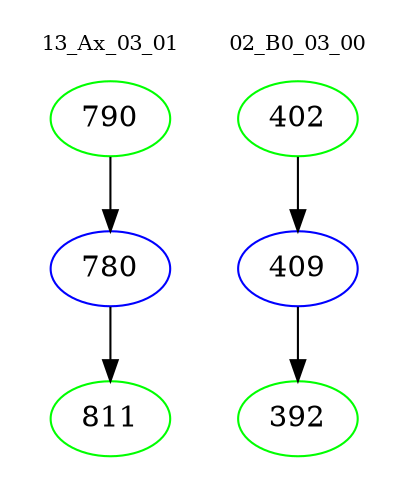 digraph{
subgraph cluster_0 {
color = white
label = "13_Ax_03_01";
fontsize=10;
T0_790 [label="790", color="green"]
T0_790 -> T0_780 [color="black"]
T0_780 [label="780", color="blue"]
T0_780 -> T0_811 [color="black"]
T0_811 [label="811", color="green"]
}
subgraph cluster_1 {
color = white
label = "02_B0_03_00";
fontsize=10;
T1_402 [label="402", color="green"]
T1_402 -> T1_409 [color="black"]
T1_409 [label="409", color="blue"]
T1_409 -> T1_392 [color="black"]
T1_392 [label="392", color="green"]
}
}
